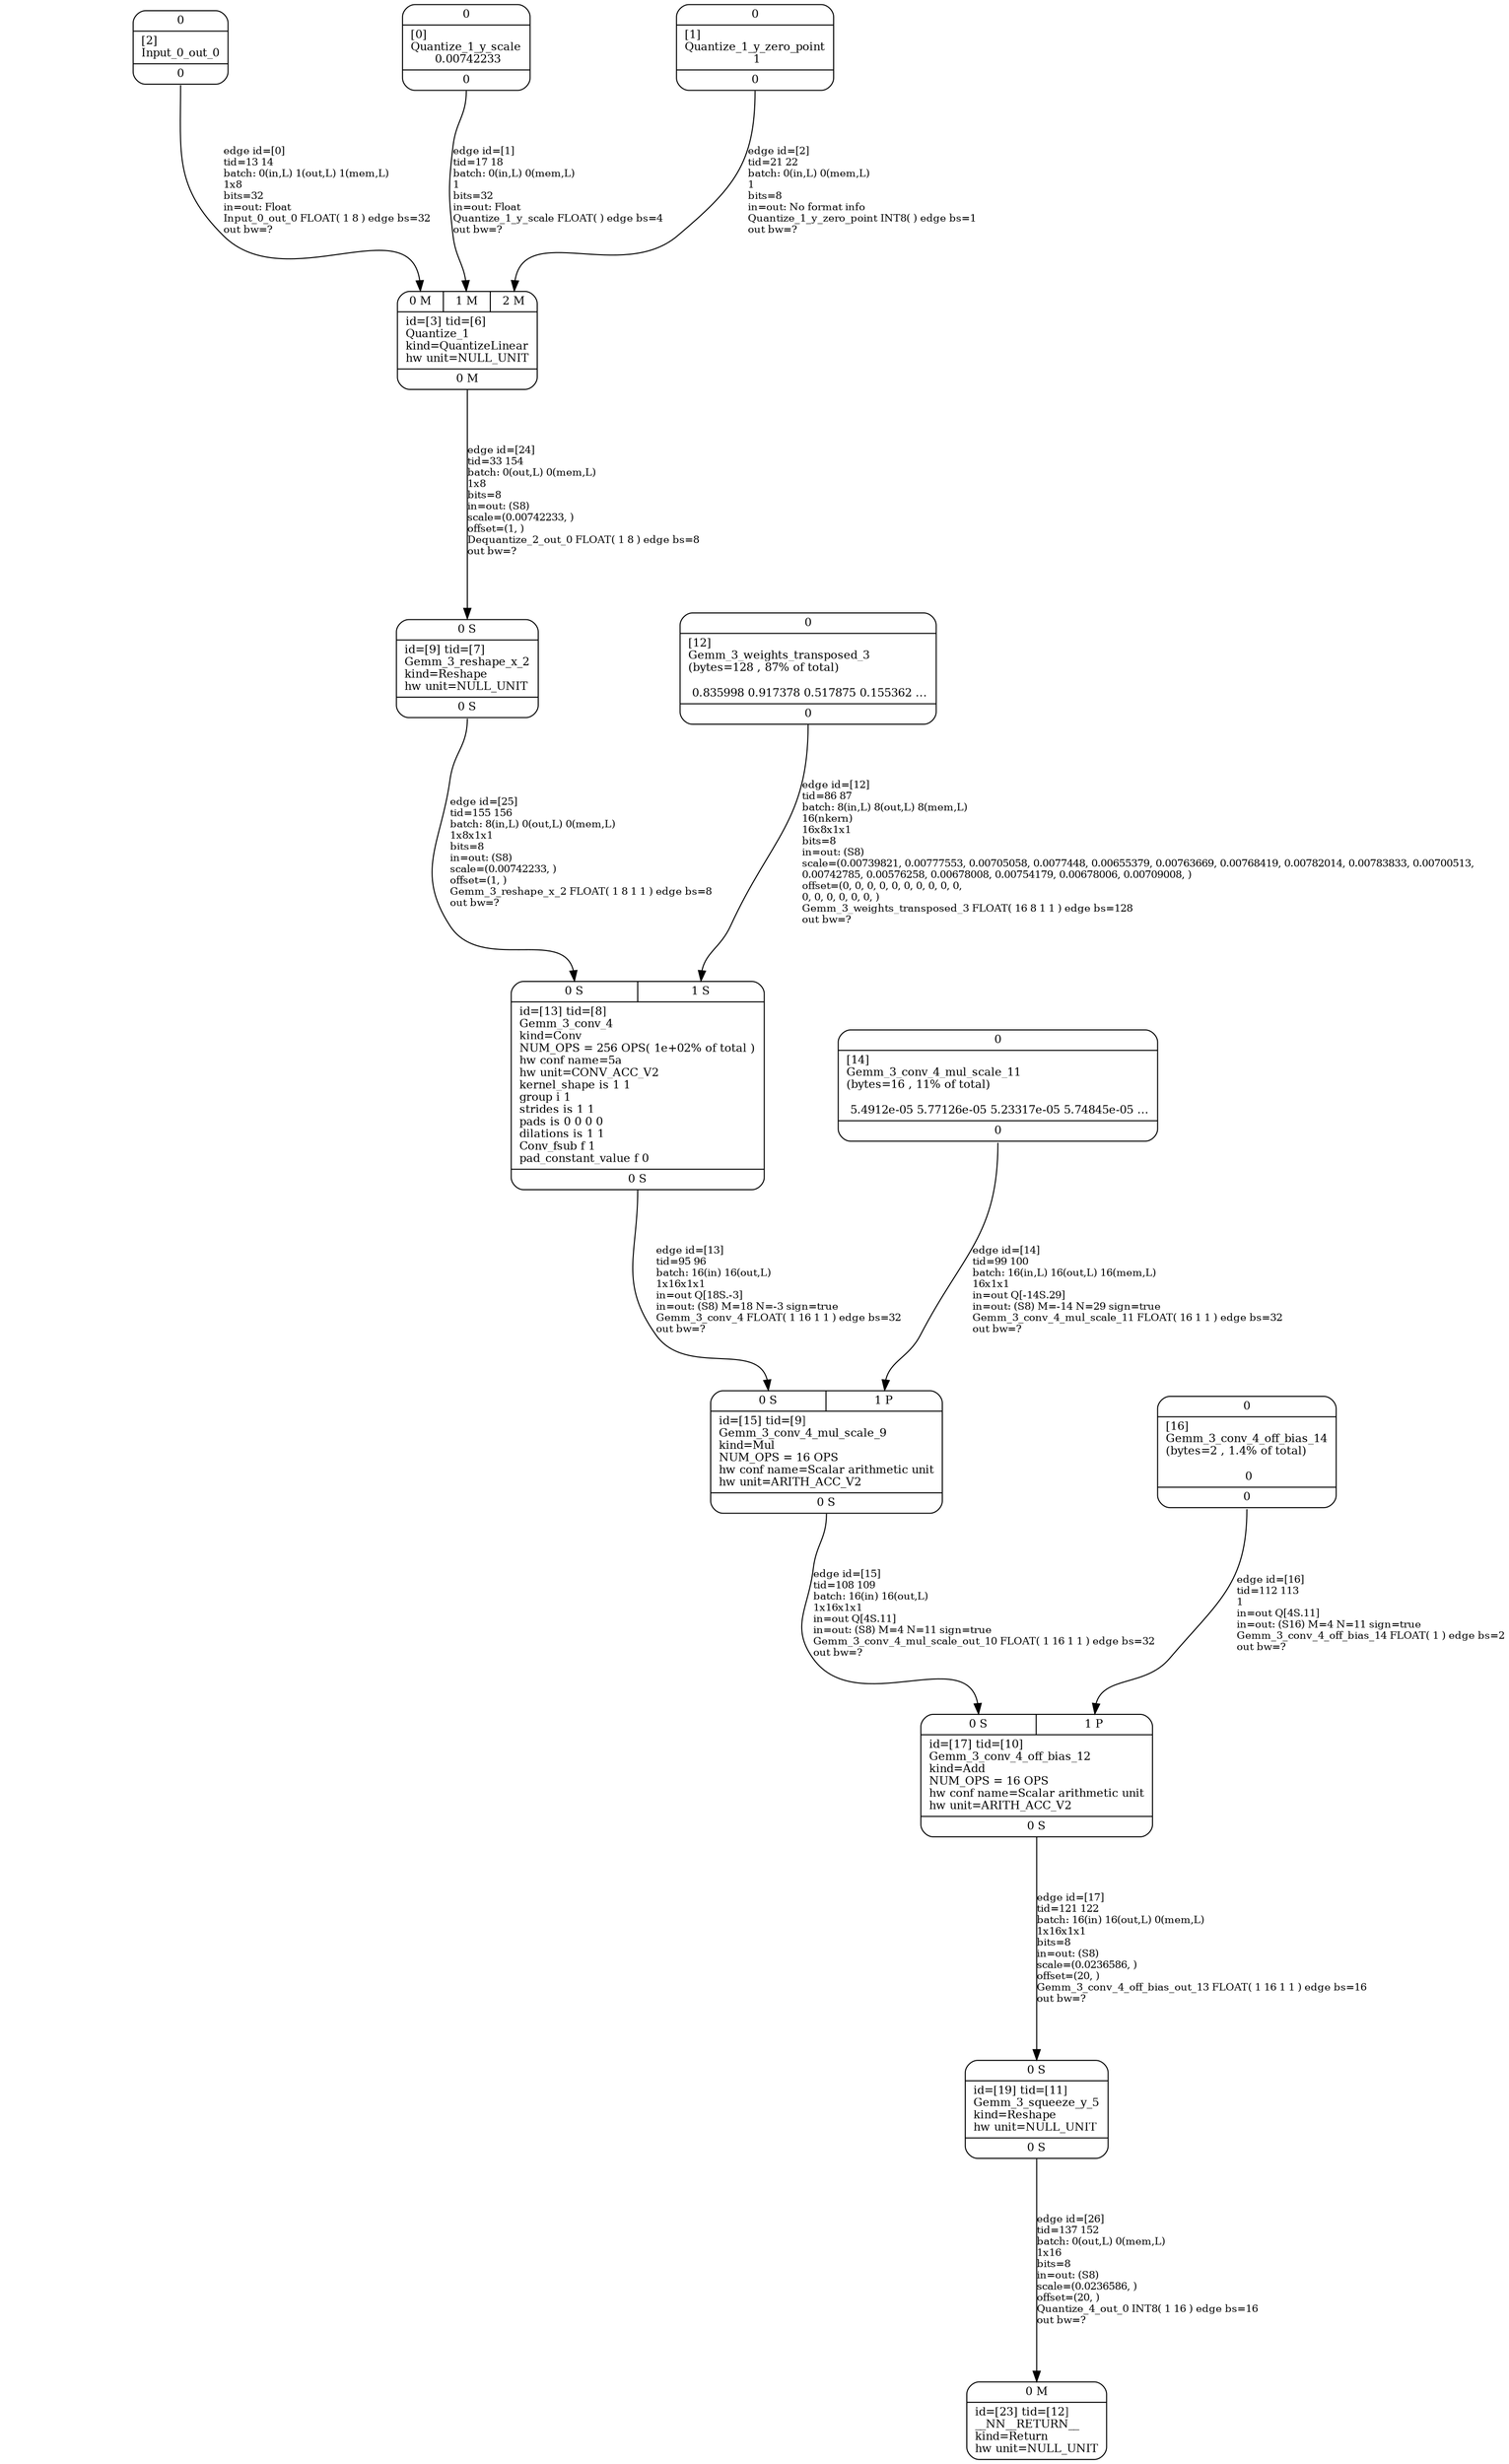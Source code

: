 digraph G {
graph [ fontsize=11 ];
node [ fontsize=11 ];
edge [ fontsize=10 ];
rankdir=BU
ranksep=1.5
nodesep=1
splines=spline
compound=true
Graphinfo [ label="" shape=plaintext, style=rounded, color=black, fontname="Arial-Bold" ];
Gemm_3_weights_transposed_3 [ label="{ { <i0> 0} |  [12]\lGemm_3_weights_transposed_3\l(bytes=128 , 87% of total)\l\l 0.835998 0.917378 0.517875 0.155362 ... | { <o0> 0} }", shape=record, color=black, style=rounded  ] ;
Quantize_1_y_zero_point [ label="{ { <i0> 0} |  [1]\lQuantize_1_y_zero_point\l 1 | { <o0> 0} }", shape=record, color=black, style=rounded  ] ;
Gemm_3_conv_4_off_bias_14 [ label="{ { <i0> 0} |  [16]\lGemm_3_conv_4_off_bias_14\l(bytes=2 , 1.4% of total)\l\l 0 | { <o0> 0} }", shape=record, color=black, style=rounded  ] ;
Input_0_out_0 [ label="{ { <i0> 0} |  [2]\lInput_0_out_0 | { <o0> 0} }", shape=record, color=black, style=rounded  ] ;
Gemm_3_conv_4_mul_scale_11 [ label="{ { <i0> 0} |  [14]\lGemm_3_conv_4_mul_scale_11\l(bytes=16 , 11% of total)\l\l 5.4912e-05 5.77126e-05 5.23317e-05 5.74845e-05 ... | { <o0> 0} }", shape=record, color=black, style=rounded  ] ;
Quantize_1_y_scale [ label="{ { <i0> 0} |  [0]\lQuantize_1_y_scale\l 0.00742233 | { <o0> 0} }", shape=record, color=black, style=rounded  ] ;
Quantize_1 [ label="{ { < i0>  0 M  | < i1>  1 M  | < i2>  2 M } | id=[3] tid=[6]\lQuantize_1\lkind=QuantizeLinear\lhw unit=NULL_UNIT\l | { < o0>  0 M } }", shape=record, color=black, style=rounded  ] ;
Gemm_3_reshape_x_2 [ label="{ { < i0>  0 S } | id=[9] tid=[7]\lGemm_3_reshape_x_2\lkind=Reshape\lhw unit=NULL_UNIT\l | { < o0>  0 S } }", shape=record, color=black, style=rounded  ] ;
Gemm_3_conv_4 [ label="{ { < i0>  0 S  | < i1>  1 S } | id=[13] tid=[8]\lGemm_3_conv_4\lkind=Conv\lNUM_OPS = 256 OPS( 1e+02% of total )\lhw conf name=5a\lhw unit=CONV_ACC_V2\lkernel_shape is 1 1\lgroup i 1\lstrides is 1 1\lpads is 0 0 0 0\ldilations is 1 1\lConv_fsub f 1\lpad_constant_value f 0\l | { < o0>  0 S } }", shape=record, color=black, style=rounded  ] ;
Gemm_3_conv_4_mul_scale_9 [ label="{ { < i0>  0 S  | < i1>  1 P } | id=[15] tid=[9]\lGemm_3_conv_4_mul_scale_9\lkind=Mul\lNUM_OPS = 16 OPS\lhw conf name=Scalar arithmetic unit\lhw unit=ARITH_ACC_V2\l | { < o0>  0 S } }", shape=record, color=black, style=rounded  ] ;
Gemm_3_conv_4_off_bias_12 [ label="{ { < i0>  0 S  | < i1>  1 P } | id=[17] tid=[10]\lGemm_3_conv_4_off_bias_12\lkind=Add\lNUM_OPS = 16 OPS\lhw conf name=Scalar arithmetic unit\lhw unit=ARITH_ACC_V2\l | { < o0>  0 S } }", shape=record, color=black, style=rounded  ] ;
Gemm_3_squeeze_y_5 [ label="{ { < i0>  0 S } | id=[19] tid=[11]\lGemm_3_squeeze_y_5\lkind=Reshape\lhw unit=NULL_UNIT\l | { < o0>  0 S } }", shape=record, color=black, style=rounded  ] ;
__NN__RETURN__ [ label="{ { < i0>  0 M } | id=[23] tid=[12]\l__NN__RETURN__\lkind=Return\lhw unit=NULL_UNIT\l}", shape=record, color=black, style=rounded  ] ;
Input_0_out_0:o0:s->Quantize_1:i0:n [ label="edge id=[0]\ltid=13 14\lbatch: 0(in,L) 1(out,L) 1(mem,L) \l1x8\lbits=32\lin=out: Float\lInput_0_out_0 FLOAT( 1 8 ) edge bs=32\lout bw=?\l" ]; 
Quantize_1_y_scale:o0:s->Quantize_1:i1:n [ label="edge id=[1]\ltid=17 18\lbatch: 0(in,L) 0(mem,L) \l1\lbits=32\lin=out: Float\lQuantize_1_y_scale FLOAT( ) edge bs=4\lout bw=?\l" ]; 
Quantize_1_y_zero_point:o0:s->Quantize_1:i2:n [ label="edge id=[2]\ltid=21 22\lbatch: 0(in,L) 0(mem,L) \l1\lbits=8\lin=out: No format info\lQuantize_1_y_zero_point INT8( ) edge bs=1\lout bw=?\l" ]; 
Gemm_3_weights_transposed_3:o0:s->Gemm_3_conv_4:i1:n [ label="edge id=[12]\ltid=86 87\lbatch: 8(in,L) 8(out,L) 8(mem,L) \l16(nkern) \l16x8x1x1\lbits=8\lin=out: (S8)\lscale=(0.00739821, 0.00777553, 0.00705058, 0.0077448, 0.00655379, 0.00763669, 0.00768419, 0.00782014, 0.00783833, 0.00700513, \l0.00742785, 0.00576258, 0.00678008, 0.00754179, 0.00678006, 0.00709008, )\loffset=(0, 0, 0, 0, 0, 0, 0, 0, 0, 0, \l0, 0, 0, 0, 0, 0, )\lGemm_3_weights_transposed_3 FLOAT( 16 8 1 1 ) edge bs=128\lout bw=?\l" ]; 
Gemm_3_conv_4:o0:s->Gemm_3_conv_4_mul_scale_9:i0:n [ label="edge id=[13]\ltid=95 96\lbatch: 16(in) 16(out,L) \l1x16x1x1\lin=out Q[18S.-3]\lin=out: (S8) M=18 N=-3 sign=true\lGemm_3_conv_4 FLOAT( 1 16 1 1 ) edge bs=32\lout bw=?\l" ]; 
Gemm_3_conv_4_mul_scale_11:o0:s->Gemm_3_conv_4_mul_scale_9:i1:n [ label="edge id=[14]\ltid=99 100\lbatch: 16(in,L) 16(out,L) 16(mem,L) \l16x1x1\lin=out Q[-14S.29]\lin=out: (S8) M=-14 N=29 sign=true\lGemm_3_conv_4_mul_scale_11 FLOAT( 16 1 1 ) edge bs=32\lout bw=?\l" ]; 
Gemm_3_conv_4_mul_scale_9:o0:s->Gemm_3_conv_4_off_bias_12:i0:n [ label="edge id=[15]\ltid=108 109\lbatch: 16(in) 16(out,L) \l1x16x1x1\lin=out Q[4S.11]\lin=out: (S8) M=4 N=11 sign=true\lGemm_3_conv_4_mul_scale_out_10 FLOAT( 1 16 1 1 ) edge bs=32\lout bw=?\l" ]; 
Gemm_3_conv_4_off_bias_14:o0:s->Gemm_3_conv_4_off_bias_12:i1:n [ label="edge id=[16]\ltid=112 113\l1\lin=out Q[4S.11]\lin=out: (S16) M=4 N=11 sign=true\lGemm_3_conv_4_off_bias_14 FLOAT( 1 ) edge bs=2\lout bw=?\l" ]; 
Gemm_3_conv_4_off_bias_12:o0:s->Gemm_3_squeeze_y_5:i0:n [ label="edge id=[17]\ltid=121 122\lbatch: 16(in) 16(out,L) 0(mem,L) \l1x16x1x1\lbits=8\lin=out: (S8)\lscale=(0.0236586, )\loffset=(20, )\lGemm_3_conv_4_off_bias_out_13 FLOAT( 1 16 1 1 ) edge bs=16\lout bw=?\l" ]; 
Quantize_1:o0:s->Gemm_3_reshape_x_2:i0:n [ label="edge id=[24]\ltid=33 154\lbatch: 0(out,L) 0(mem,L) \l1x8\lbits=8\lin=out: (S8)\lscale=(0.00742233, )\loffset=(1, )\lDequantize_2_out_0 FLOAT( 1 8 ) edge bs=8\lout bw=?\l" ]; 
Gemm_3_reshape_x_2:o0:s->Gemm_3_conv_4:i0:n [ label="edge id=[25]\ltid=155 156\lbatch: 8(in,L) 0(out,L) 0(mem,L) \l1x8x1x1\lbits=8\lin=out: (S8)\lscale=(0.00742233, )\loffset=(1, )\lGemm_3_reshape_x_2 FLOAT( 1 8 1 1 ) edge bs=8\lout bw=?\l" ]; 
Gemm_3_squeeze_y_5:o0:s->__NN__RETURN__:i0:n [ label="edge id=[26]\ltid=137 152\lbatch: 0(out,L) 0(mem,L) \l1x16\lbits=8\lin=out: (S8)\lscale=(0.0236586, )\loffset=(20, )\lQuantize_4_out_0 INT8( 1 16 ) edge bs=16\lout bw=?\l" ]; 
}
